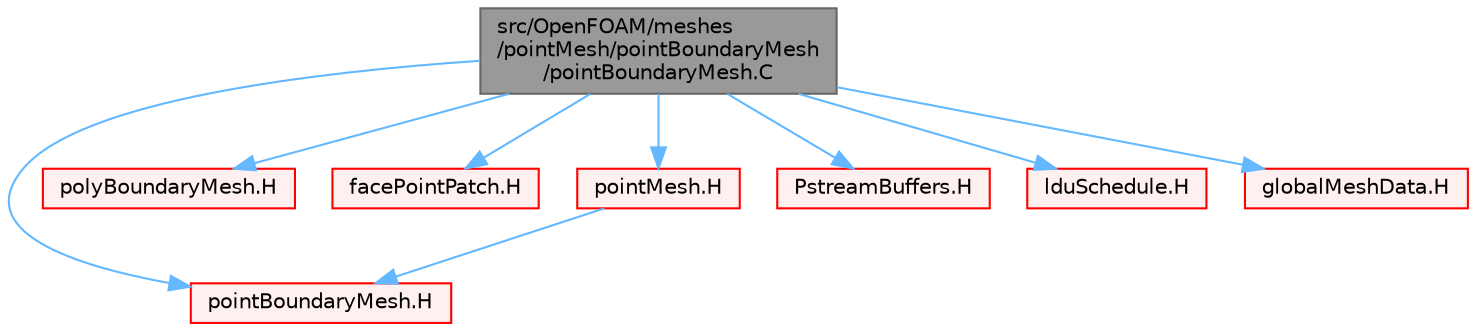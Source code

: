 digraph "src/OpenFOAM/meshes/pointMesh/pointBoundaryMesh/pointBoundaryMesh.C"
{
 // LATEX_PDF_SIZE
  bgcolor="transparent";
  edge [fontname=Helvetica,fontsize=10,labelfontname=Helvetica,labelfontsize=10];
  node [fontname=Helvetica,fontsize=10,shape=box,height=0.2,width=0.4];
  Node1 [id="Node000001",label="src/OpenFOAM/meshes\l/pointMesh/pointBoundaryMesh\l/pointBoundaryMesh.C",height=0.2,width=0.4,color="gray40", fillcolor="grey60", style="filled", fontcolor="black",tooltip=" "];
  Node1 -> Node2 [id="edge1_Node000001_Node000002",color="steelblue1",style="solid",tooltip=" "];
  Node2 [id="Node000002",label="pointBoundaryMesh.H",height=0.2,width=0.4,color="red", fillcolor="#FFF0F0", style="filled",URL="$pointBoundaryMesh_8H.html",tooltip=" "];
  Node1 -> Node204 [id="edge2_Node000001_Node000204",color="steelblue1",style="solid",tooltip=" "];
  Node204 [id="Node000204",label="polyBoundaryMesh.H",height=0.2,width=0.4,color="red", fillcolor="#FFF0F0", style="filled",URL="$polyBoundaryMesh_8H.html",tooltip=" "];
  Node1 -> Node241 [id="edge3_Node000001_Node000241",color="steelblue1",style="solid",tooltip=" "];
  Node241 [id="Node000241",label="facePointPatch.H",height=0.2,width=0.4,color="red", fillcolor="#FFF0F0", style="filled",URL="$facePointPatch_8H.html",tooltip=" "];
  Node1 -> Node242 [id="edge4_Node000001_Node000242",color="steelblue1",style="solid",tooltip=" "];
  Node242 [id="Node000242",label="pointMesh.H",height=0.2,width=0.4,color="red", fillcolor="#FFF0F0", style="filled",URL="$pointMesh_8H.html",tooltip=" "];
  Node242 -> Node2 [id="edge5_Node000242_Node000002",color="steelblue1",style="solid",tooltip=" "];
  Node1 -> Node285 [id="edge6_Node000001_Node000285",color="steelblue1",style="solid",tooltip=" "];
  Node285 [id="Node000285",label="PstreamBuffers.H",height=0.2,width=0.4,color="red", fillcolor="#FFF0F0", style="filled",URL="$PstreamBuffers_8H.html",tooltip=" "];
  Node1 -> Node287 [id="edge7_Node000001_Node000287",color="steelblue1",style="solid",tooltip=" "];
  Node287 [id="Node000287",label="lduSchedule.H",height=0.2,width=0.4,color="red", fillcolor="#FFF0F0", style="filled",URL="$lduSchedule_8H.html",tooltip=" "];
  Node1 -> Node288 [id="edge8_Node000001_Node000288",color="steelblue1",style="solid",tooltip=" "];
  Node288 [id="Node000288",label="globalMeshData.H",height=0.2,width=0.4,color="red", fillcolor="#FFF0F0", style="filled",URL="$globalMeshData_8H.html",tooltip=" "];
}
